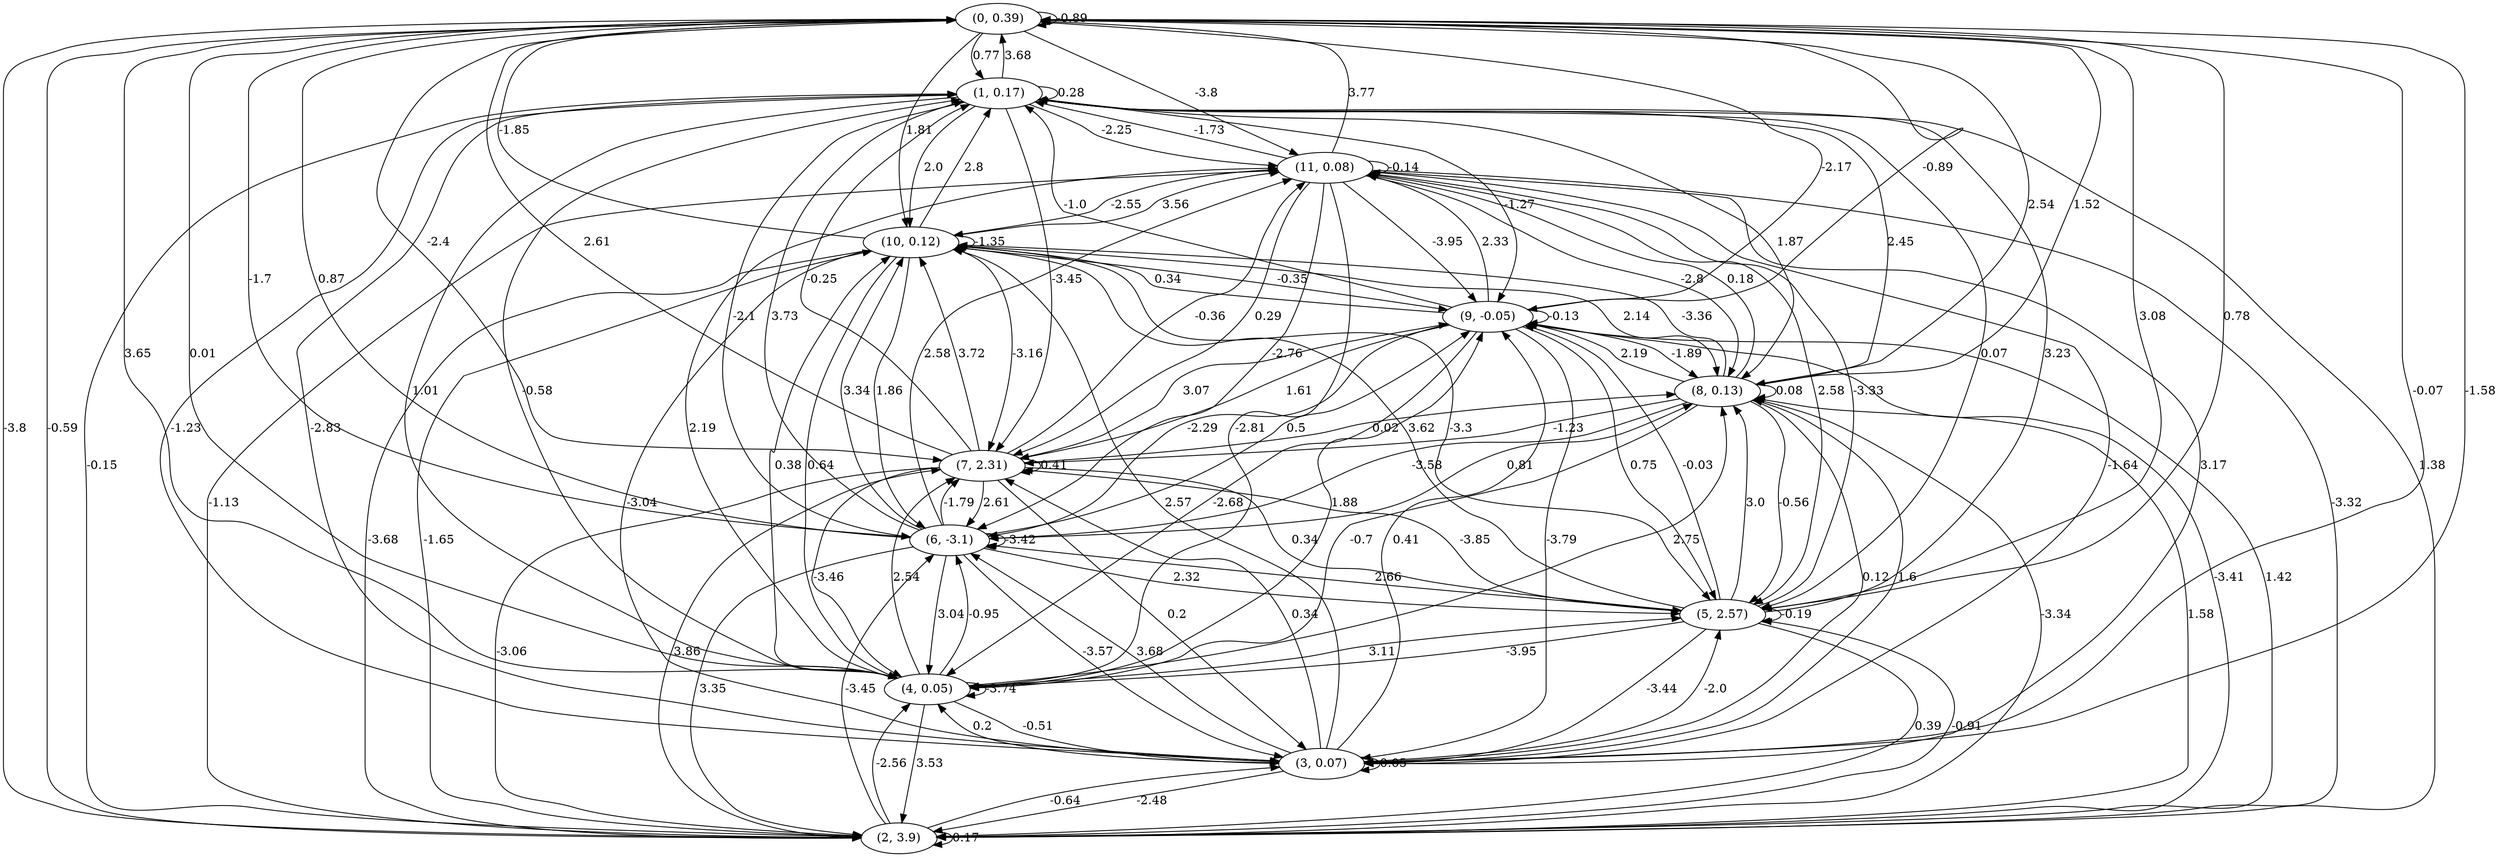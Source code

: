 digraph {
    0 [ label = "(0, 0.39)" ]
    1 [ label = "(1, 0.17)" ]
    2 [ label = "(2, 3.9)" ]
    3 [ label = "(3, 0.07)" ]
    4 [ label = "(4, 0.05)" ]
    5 [ label = "(5, 2.57)" ]
    6 [ label = "(6, -3.1)" ]
    7 [ label = "(7, 2.31)" ]
    8 [ label = "(8, 0.13)" ]
    9 [ label = "(9, -0.05)" ]
    10 [ label = "(10, 0.12)" ]
    11 [ label = "(11, 0.08)" ]
    0 -> 0 [ label = "-0.89" ]
    1 -> 1 [ label = "0.28" ]
    2 -> 2 [ label = "0.17" ]
    3 -> 3 [ label = "0.05" ]
    4 -> 4 [ label = "-3.74" ]
    5 -> 5 [ label = "-0.19" ]
    6 -> 6 [ label = "-3.42" ]
    7 -> 7 [ label = "0.41" ]
    8 -> 8 [ label = "0.08" ]
    9 -> 9 [ label = "-0.13" ]
    10 -> 10 [ label = "-1.35" ]
    11 -> 11 [ label = "-0.14" ]
    1 -> 0 [ label = "3.68" ]
    2 -> 0 [ label = "-0.59" ]
    3 -> 0 [ label = "-1.58" ]
    4 -> 0 [ label = "0.01" ]
    5 -> 0 [ label = "0.78" ]
    6 -> 0 [ label = "0.87" ]
    7 -> 0 [ label = "2.61" ]
    8 -> 0 [ label = "1.52" ]
    9 -> 0 [ label = "-0.89" ]
    10 -> 0 [ label = "-1.85" ]
    11 -> 0 [ label = "3.77" ]
    0 -> 1 [ label = "0.77" ]
    2 -> 1 [ label = "-0.15" ]
    3 -> 1 [ label = "-2.83" ]
    4 -> 1 [ label = "-0.58" ]
    5 -> 1 [ label = "3.23" ]
    6 -> 1 [ label = "3.73" ]
    7 -> 1 [ label = "-0.25" ]
    8 -> 1 [ label = "2.45" ]
    9 -> 1 [ label = "-1.0" ]
    10 -> 1 [ label = "2.8" ]
    11 -> 1 [ label = "-1.73" ]
    0 -> 2 [ label = "-3.8" ]
    1 -> 2 [ label = "1.38" ]
    3 -> 2 [ label = "-2.48" ]
    4 -> 2 [ label = "3.53" ]
    5 -> 2 [ label = "0.39" ]
    6 -> 2 [ label = "3.35" ]
    7 -> 2 [ label = "-3.06" ]
    8 -> 2 [ label = "-3.34" ]
    9 -> 2 [ label = "-3.41" ]
    10 -> 2 [ label = "-3.68" ]
    11 -> 2 [ label = "-3.32" ]
    0 -> 3 [ label = "-0.07" ]
    1 -> 3 [ label = "-1.23" ]
    2 -> 3 [ label = "-0.64" ]
    4 -> 3 [ label = "-0.51" ]
    5 -> 3 [ label = "-3.44" ]
    6 -> 3 [ label = "-3.57" ]
    7 -> 3 [ label = "0.2" ]
    8 -> 3 [ label = "0.12" ]
    9 -> 3 [ label = "-3.79" ]
    10 -> 3 [ label = "-3.04" ]
    11 -> 3 [ label = "3.17" ]
    0 -> 4 [ label = "3.65" ]
    1 -> 4 [ label = "1.01" ]
    2 -> 4 [ label = "-2.56" ]
    3 -> 4 [ label = "0.2" ]
    5 -> 4 [ label = "-3.95" ]
    6 -> 4 [ label = "3.04" ]
    7 -> 4 [ label = "-3.46" ]
    8 -> 4 [ label = "-0.7" ]
    9 -> 4 [ label = "-2.68" ]
    10 -> 4 [ label = "0.64" ]
    11 -> 4 [ label = "-2.81" ]
    0 -> 5 [ label = "3.08" ]
    1 -> 5 [ label = "0.07" ]
    2 -> 5 [ label = "-0.91" ]
    3 -> 5 [ label = "-2.0" ]
    4 -> 5 [ label = "3.11" ]
    6 -> 5 [ label = "2.32" ]
    7 -> 5 [ label = "0.34" ]
    8 -> 5 [ label = "-0.56" ]
    9 -> 5 [ label = "0.75" ]
    10 -> 5 [ label = "-3.3" ]
    11 -> 5 [ label = "2.58" ]
    0 -> 6 [ label = "-1.7" ]
    1 -> 6 [ label = "-2.1" ]
    2 -> 6 [ label = "-3.45" ]
    3 -> 6 [ label = "3.68" ]
    4 -> 6 [ label = "-0.95" ]
    5 -> 6 [ label = "2.66" ]
    7 -> 6 [ label = "2.61" ]
    8 -> 6 [ label = "-3.58" ]
    9 -> 6 [ label = "-2.29" ]
    10 -> 6 [ label = "1.86" ]
    11 -> 6 [ label = "-2.76" ]
    0 -> 7 [ label = "-2.4" ]
    1 -> 7 [ label = "-3.45" ]
    2 -> 7 [ label = "3.86" ]
    3 -> 7 [ label = "0.34" ]
    4 -> 7 [ label = "2.54" ]
    5 -> 7 [ label = "-3.85" ]
    6 -> 7 [ label = "-1.79" ]
    8 -> 7 [ label = "-1.23" ]
    9 -> 7 [ label = "1.61" ]
    10 -> 7 [ label = "-3.16" ]
    11 -> 7 [ label = "0.29" ]
    0 -> 8 [ label = "2.54" ]
    1 -> 8 [ label = "1.87" ]
    2 -> 8 [ label = "1.58" ]
    3 -> 8 [ label = "1.6" ]
    4 -> 8 [ label = "2.75" ]
    5 -> 8 [ label = "3.0" ]
    6 -> 8 [ label = "0.81" ]
    7 -> 8 [ label = "0.02" ]
    9 -> 8 [ label = "-1.89" ]
    10 -> 8 [ label = "2.14" ]
    11 -> 8 [ label = "-2.8" ]
    0 -> 9 [ label = "-2.17" ]
    1 -> 9 [ label = "-1.27" ]
    2 -> 9 [ label = "1.42" ]
    3 -> 9 [ label = "0.41" ]
    4 -> 9 [ label = "1.88" ]
    5 -> 9 [ label = "-0.03" ]
    6 -> 9 [ label = "0.5" ]
    7 -> 9 [ label = "3.07" ]
    8 -> 9 [ label = "2.19" ]
    10 -> 9 [ label = "-0.35" ]
    11 -> 9 [ label = "-3.95" ]
    0 -> 10 [ label = "1.81" ]
    1 -> 10 [ label = "2.0" ]
    2 -> 10 [ label = "-1.65" ]
    3 -> 10 [ label = "2.57" ]
    4 -> 10 [ label = "0.38" ]
    5 -> 10 [ label = "3.62" ]
    6 -> 10 [ label = "3.34" ]
    7 -> 10 [ label = "3.72" ]
    8 -> 10 [ label = "-3.36" ]
    9 -> 10 [ label = "0.34" ]
    11 -> 10 [ label = "-2.55" ]
    0 -> 11 [ label = "-3.8" ]
    1 -> 11 [ label = "-2.25" ]
    2 -> 11 [ label = "-1.13" ]
    3 -> 11 [ label = "-1.64" ]
    4 -> 11 [ label = "2.19" ]
    5 -> 11 [ label = "-3.33" ]
    6 -> 11 [ label = "2.58" ]
    7 -> 11 [ label = "-0.36" ]
    8 -> 11 [ label = "0.18" ]
    9 -> 11 [ label = "2.33" ]
    10 -> 11 [ label = "3.56" ]
}

